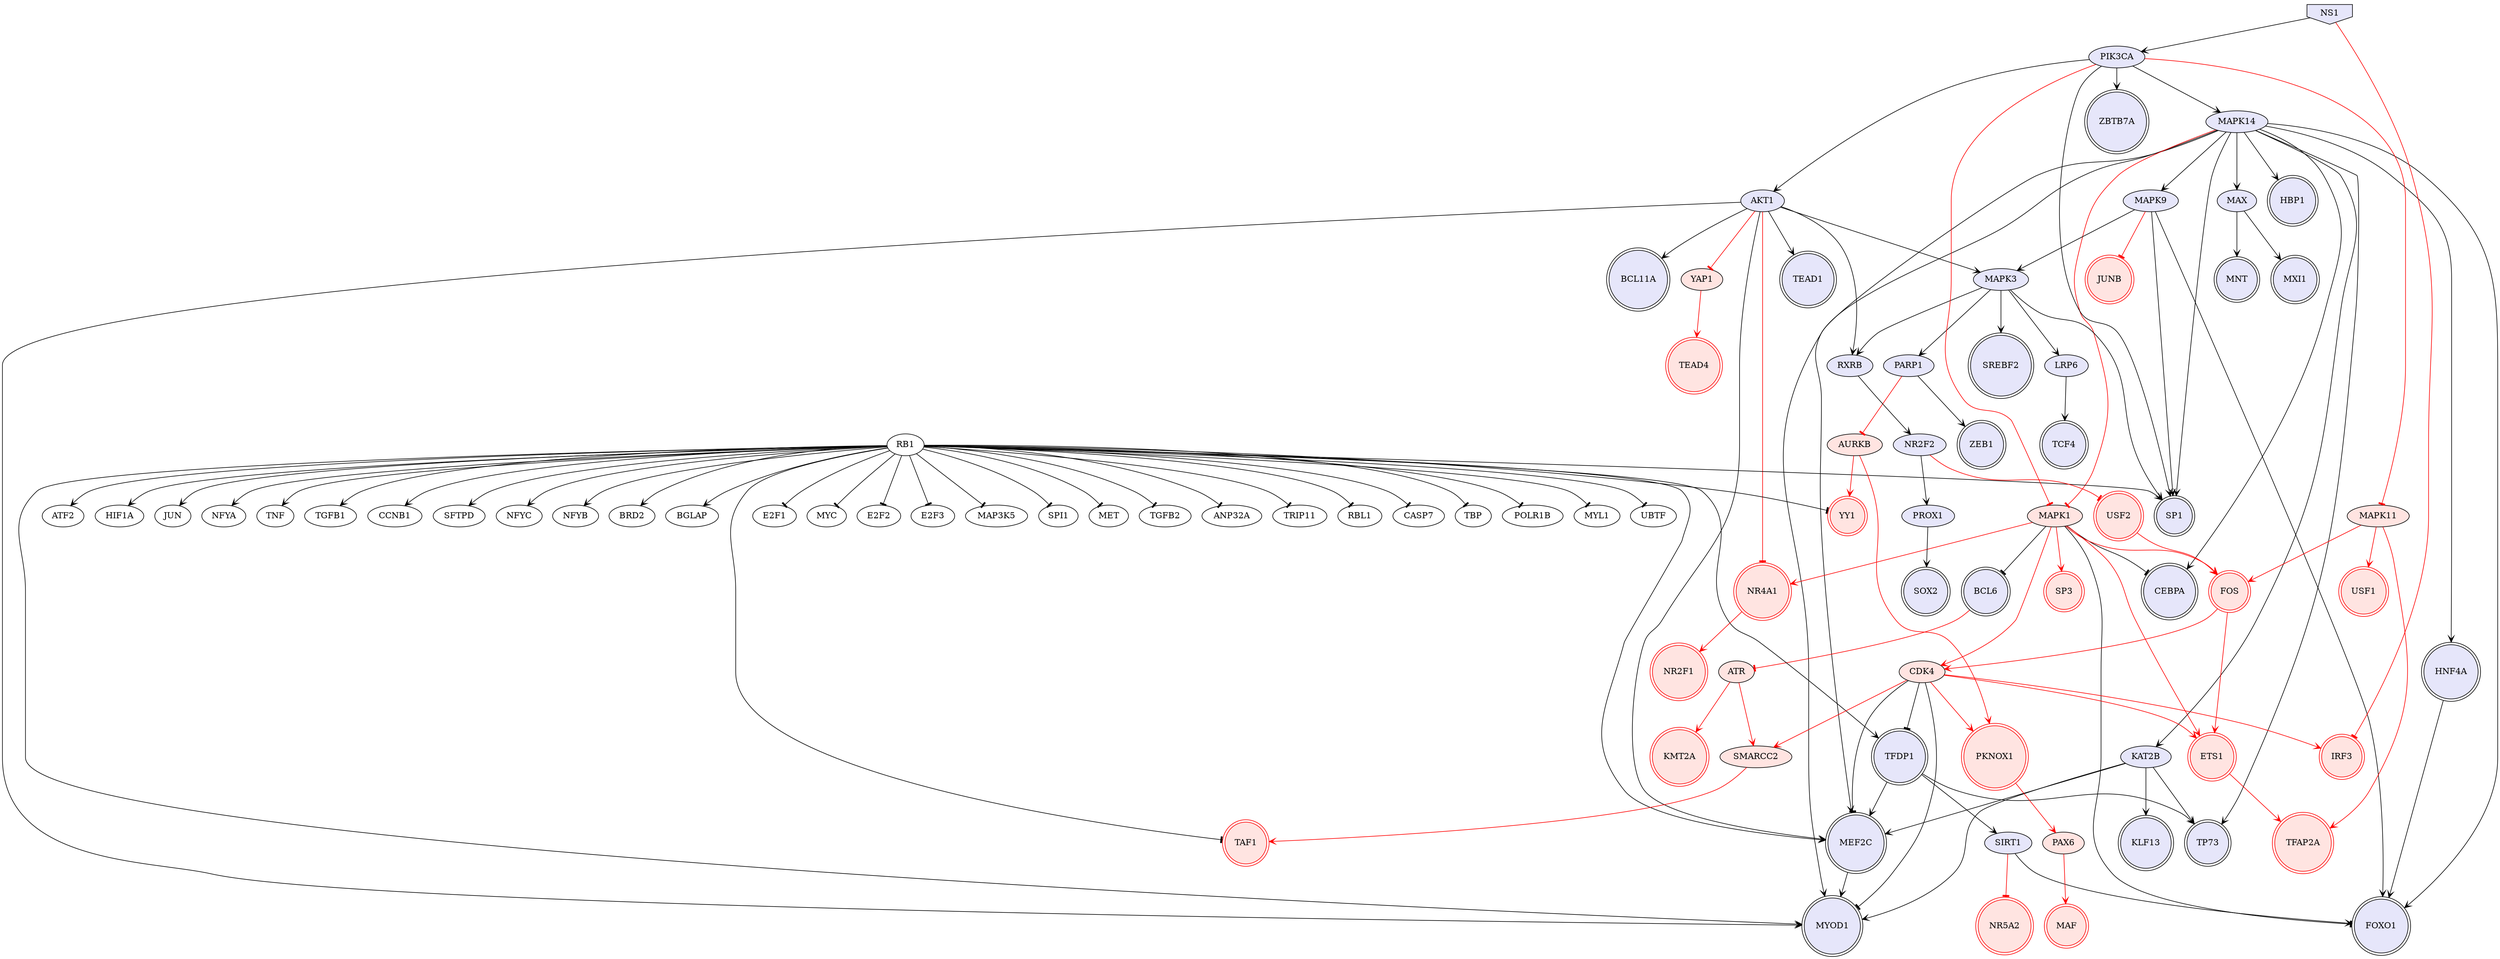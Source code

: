 digraph {

MAPK14->FOXO1 [penwidth=1, color=black, arrowhead="vee"]
MAPK14->TP73 [penwidth=1, color=black, arrowhead="vee"]
MAPK14->KAT2B [penwidth=1, color=black, arrowhead="vee"]
MAPK14->SP1 [penwidth=1, color=black, arrowhead="vee"]
MAPK14->CEBPA [penwidth=1, color=black, arrowhead="vee"]
MAPK14->MAPK9 [penwidth=1, color=black, arrowhead="vee"]
MAPK14->MAX [penwidth=1, color=black, arrowhead="vee"]
MAPK14->MEF2C [penwidth=1, color=black, arrowhead="vee"]
MAPK14->MYOD1 [penwidth=1, color=black, arrowhead="vee"]
MAPK14->HNF4A [penwidth=1, color=black, arrowhead="vee"]
MAPK14->HBP1 [penwidth=1, color=black, arrowhead="vee"]
MAPK3->PARP1 [penwidth=1, color=black, arrowhead="vee"]
MAPK3->SP1 [penwidth=1, color=black, arrowhead="vee"]
MAPK3->LRP6 [penwidth=1, color=black, arrowhead="vee"]
MAPK3->RXRB [penwidth=1, color=black, arrowhead="vee"]
MAPK3->SREBF2 [penwidth=1, color=black, arrowhead="vee"]
MAPK1->FOXO1 [penwidth=1, color=black, arrowhead="tee"]
MAPK1->CEBPA [penwidth=1, color=black, arrowhead="tee"]
MAPK1->BCL6 [penwidth=1, color=black, arrowhead="tee"]
AKT1->MAPK3 [penwidth=1, color=black, arrowhead="vee"]
AKT1->MEF2C [penwidth=1, color=black, arrowhead="vee"]
AKT1->RXRB [penwidth=1, color=black, arrowhead="vee"]
AKT1->TEAD1 [penwidth=1, color=black, arrowhead="vee"]
AKT1->MYOD1 [penwidth=1, color=black, arrowhead="vee"]
AKT1->BCL11A [penwidth=1, color=black, arrowhead="vee"]
KAT2B->TP73 [penwidth=1, color=black, arrowhead="vee"]
KAT2B->MEF2C [penwidth=1, color=black, arrowhead="vee"]
KAT2B->MYOD1 [penwidth=1, color=black, arrowhead="vee"]
KAT2B->KLF13 [penwidth=1, color=black, arrowhead="vee"]
PARP1->ZEB1 [penwidth=1, color=black, arrowhead="vee"]
RB1->E2F1 [penwidth=1, color=NA, arrowhead="tee"]
RB1->MYC [penwidth=1, color=NA, arrowhead="tee"]
RB1->E2F2 [penwidth=1, color=NA, arrowhead="tee"]
RB1->E2F3 [penwidth=1, color=NA, arrowhead="tee"]
RB1->TAF1 [penwidth=1, color=NA, arrowhead="tee"]
RB1->MAP3K5 [penwidth=1, color=NA, arrowhead="tee"]
RB1->SPI1 [penwidth=1, color=NA, arrowhead="tee"]
RB1->MET [penwidth=1, color=NA, arrowhead="tee"]
RB1->TGFB2 [penwidth=1, color=NA, arrowhead="tee"]
RB1->ANP32A [penwidth=1, color=NA, arrowhead="tee"]
RB1->TRIP11 [penwidth=1, color=NA, arrowhead="tee"]
RB1->YY1 [penwidth=1, color=NA, arrowhead="tee"]
RB1->RBL1 [penwidth=1, color=NA, arrowhead="tee"]
RB1->CASP7 [penwidth=1, color=NA, arrowhead="tee"]
RB1->TBP [penwidth=1, color=NA, arrowhead="tee"]
RB1->POLR1B [penwidth=1, color=NA, arrowhead="tee"]
RB1->MYL1 [penwidth=1, color=NA, arrowhead="tee"]
RB1->UBTF [penwidth=1, color=NA, arrowhead="tee"]
SIRT1->FOXO1 [penwidth=1, color=black, arrowhead="vee"]
MAPK9->MAPK3 [penwidth=1, color=black, arrowhead="vee"]
MAPK9->FOXO1 [penwidth=1, color=black, arrowhead="vee"]
MAPK9->SP1 [penwidth=1, color=black, arrowhead="vee"]
MAX->MXI1 [penwidth=1, color=black, arrowhead="vee"]
MAX->MNT [penwidth=1, color=black, arrowhead="vee"]
MEF2C->MYOD1 [penwidth=1, color=black, arrowhead="vee"]
LRP6->TCF4 [penwidth=1, color=black, arrowhead="vee"]
RXRB->NR2F2 [penwidth=1, color=black, arrowhead="vee"]
NR2F2->PROX1 [penwidth=1, color=black, arrowhead="vee"]
TFDP1->TP73 [penwidth=1, color=black, arrowhead="vee"]
TFDP1->SIRT1 [penwidth=1, color=black, arrowhead="vee"]
TFDP1->MEF2C [penwidth=1, color=black, arrowhead="vee"]
CDK4->MEF2C [penwidth=1, color=black, arrowhead="tee"]
CDK4->TFDP1 [penwidth=1, color=black, arrowhead="tee"]
CDK4->MYOD1 [penwidth=1, color=black, arrowhead="tee"]
PIK3CA->MAPK14 [penwidth=1, color=black, arrowhead="vee"]
PIK3CA->AKT1 [penwidth=1, color=black, arrowhead="vee"]
PIK3CA->SP1 [penwidth=1, color=black, arrowhead="vee"]
PIK3CA->ZBTB7A [penwidth=1, color=black, arrowhead="vee"]
HNF4A->FOXO1 [penwidth=1, color=black, arrowhead="vee"]
PROX1->SOX2 [penwidth=1, color=black, arrowhead="vee"]
NS1->PIK3CA [penwidth=1, color=black, arrowhead="vee"]
MAPK14->MAPK1 [penwidth=1, color=red, arrowhead="tee"]
MAPK1->FOS [penwidth=1, color=red, arrowhead="vee"]
MAPK1->SP3 [penwidth=1, color=red, arrowhead="vee"]
MAPK1->NR4A1 [penwidth=1, color=red, arrowhead="vee"]
MAPK1->CDK4 [penwidth=1, color=red, arrowhead="vee"]
MAPK1->ETS1 [penwidth=1, color=red, arrowhead="vee"]
AKT1->YAP1 [penwidth=1, color=red, arrowhead="tee"]
AKT1->NR4A1 [penwidth=1, color=red, arrowhead="tee"]
ATR->KMT2A [penwidth=1, color=red, arrowhead="vee"]
ATR->SMARCC2 [penwidth=1, color=red, arrowhead="vee"]
PAX6->MAF [penwidth=1, color=red, arrowhead="vee"]
PKNOX1->PAX6 [penwidth=1, color=red, arrowhead="vee"]
PARP1->AURKB [penwidth=1, color=red, arrowhead="tee"]
RB1->ATF2 [penwidth=1, color=NA, arrowhead="vee"]
RB1->HIF1A [penwidth=1, color=NA, arrowhead="vee"]
RB1->SP1 [penwidth=1, color=NA, arrowhead="vee"]
RB1->JUN [penwidth=1, color=NA, arrowhead="vee"]
RB1->NFYA [penwidth=1, color=NA, arrowhead="vee"]
RB1->TNF [penwidth=1, color=NA, arrowhead="vee"]
RB1->TGFB1 [penwidth=1, color=NA, arrowhead="vee"]
RB1->MEF2C [penwidth=1, color=NA, arrowhead="vee"]
RB1->TFDP1 [penwidth=1, color=NA, arrowhead="vee"]
RB1->MYOD1 [penwidth=1, color=NA, arrowhead="vee"]
RB1->CCNB1 [penwidth=1, color=NA, arrowhead="vee"]
RB1->SFTPD [penwidth=1, color=NA, arrowhead="vee"]
RB1->NFYC [penwidth=1, color=NA, arrowhead="vee"]
RB1->NFYB [penwidth=1, color=NA, arrowhead="vee"]
RB1->BRD2 [penwidth=1, color=NA, arrowhead="vee"]
RB1->BGLAP [penwidth=1, color=NA, arrowhead="vee"]
SIRT1->NR5A2 [penwidth=1, color=red, arrowhead="tee"]
FOS->CDK4 [penwidth=1, color=red, arrowhead="vee"]
FOS->ETS1 [penwidth=1, color=red, arrowhead="vee"]
MAPK11->FOS [penwidth=1, color=red, arrowhead="vee"]
MAPK11->USF1 [penwidth=1, color=red, arrowhead="vee"]
MAPK11->TFAP2A [penwidth=1, color=red, arrowhead="vee"]
AURKB->PKNOX1 [penwidth=1, color=red, arrowhead="vee"]
AURKB->YY1 [penwidth=1, color=red, arrowhead="vee"]
YAP1->TEAD4 [penwidth=1, color=red, arrowhead="vee"]
MAPK9->JUNB [penwidth=1, color=red, arrowhead="tee"]
NR2F2->USF2 [penwidth=1, color=red, arrowhead="tee"]
NR4A1->NR2F1 [penwidth=1, color=red, arrowhead="vee"]
CDK4->PKNOX1 [penwidth=1, color=red, arrowhead="vee"]
CDK4->IRF3 [penwidth=1, color=red, arrowhead="vee"]
CDK4->ETS1 [penwidth=1, color=red, arrowhead="vee"]
CDK4->SMARCC2 [penwidth=1, color=red, arrowhead="vee"]
ETS1->TFAP2A [penwidth=1, color=red, arrowhead="vee"]
PIK3CA->MAPK1 [penwidth=1, color=red, arrowhead="tee"]
PIK3CA->MAPK11 [penwidth=1, color=red, arrowhead="tee"]
USF2->FOS [penwidth=1, color=red, arrowhead="vee"]
SMARCC2->TAF1 [penwidth=1, color=red, arrowhead="vee"]
BCL6->ATR [penwidth=1, color=red, arrowhead="tee"]
NS1->IRF3 [penwidth=1, color=red, arrowhead="tee"]
NS1 [style=filled, color=black, fillcolor=lavender, shape=invhouse];
YY1 [style=filled, color=red, fillcolor=mistyrose, shape=doublecircle];
TCF4 [style=filled, color=black, fillcolor=lavender, shape=doublecircle];
JUNB [style=filled, color=red, fillcolor=mistyrose, shape=doublecircle];
SP1 [style=filled, color=black, fillcolor=lavender, shape=doublecircle];
MYOD1 [style=filled, color=black, fillcolor=lavender, shape=doublecircle];
TEAD4 [style=filled, color=red, fillcolor=mistyrose, shape=doublecircle];
MEF2C [style=filled, color=black, fillcolor=lavender, shape=doublecircle];
HBP1 [style=filled, color=black, fillcolor=lavender, shape=doublecircle];
NR4A1 [style=filled, color=red, fillcolor=mistyrose, shape=doublecircle];
FOS [style=filled, color=red, fillcolor=mistyrose, shape=doublecircle];
NR5A2 [style=filled, color=red, fillcolor=mistyrose, shape=doublecircle];
NR2F1 [style=filled, color=red, fillcolor=mistyrose, shape=doublecircle];
ETS1 [style=filled, color=red, fillcolor=mistyrose, shape=doublecircle];
FOXO1 [style=filled, color=black, fillcolor=lavender, shape=doublecircle];
TFAP2A [style=filled, color=red, fillcolor=mistyrose, shape=doublecircle];
TEAD1 [style=filled, color=black, fillcolor=lavender, shape=doublecircle];
IRF3 [style=filled, color=red, fillcolor=mistyrose, shape=doublecircle];
SP3 [style=filled, color=red, fillcolor=mistyrose, shape=doublecircle];
TP73 [style=filled, color=black, fillcolor=lavender, shape=doublecircle];
SREBF2 [style=filled, color=black, fillcolor=lavender, shape=doublecircle];
USF2 [style=filled, color=red, fillcolor=mistyrose, shape=doublecircle];
MNT [style=filled, color=black, fillcolor=lavender, shape=doublecircle];
HNF4A [style=filled, color=black, fillcolor=lavender, shape=doublecircle];
BCL6 [style=filled, color=black, fillcolor=lavender, shape=doublecircle];
ZBTB7A [style=filled, color=black, fillcolor=lavender, shape=doublecircle];
BCL11A [style=filled, color=black, fillcolor=lavender, shape=doublecircle];
TAF1 [style=filled, color=red, fillcolor=mistyrose, shape=doublecircle];
PKNOX1 [style=filled, color=red, fillcolor=mistyrose, shape=doublecircle];
KLF13 [style=filled, color=black, fillcolor=lavender, shape=doublecircle];
MXI1 [style=filled, color=black, fillcolor=lavender, shape=doublecircle];
CEBPA [style=filled, color=black, fillcolor=lavender, shape=doublecircle];
KMT2A [style=filled, color=red, fillcolor=mistyrose, shape=doublecircle];
SOX2 [style=filled, color=black, fillcolor=lavender, shape=doublecircle];
ZEB1 [style=filled, color=black, fillcolor=lavender, shape=doublecircle];
USF1 [style=filled, color=red, fillcolor=mistyrose, shape=doublecircle];
TFDP1 [style=filled, color=black, fillcolor=lavender, shape=doublecircle];
MAF [style=filled, color=red, fillcolor=mistyrose, shape=doublecircle];
MAPK14 [style=filled, fillcolor=lavender];
MAPK3 [style=filled, fillcolor=lavender];
MAPK1 [style=filled, fillcolor=mistyrose];
AKT1 [style=filled, fillcolor=lavender];
KAT2B [style=filled, fillcolor=lavender];
PARP1 [style=filled, fillcolor=lavender];
SIRT1 [style=filled, fillcolor=lavender];
MAPK9 [style=filled, fillcolor=lavender];
MAX [style=filled, fillcolor=lavender];
LRP6 [style=filled, fillcolor=lavender];
RXRB [style=filled, fillcolor=lavender];
NR2F2 [style=filled, fillcolor=lavender];
CDK4 [style=filled, fillcolor=mistyrose];
PIK3CA [style=filled, fillcolor=lavender];
PROX1 [style=filled, fillcolor=lavender];
ATR [style=filled, fillcolor=mistyrose];
PAX6 [style=filled, fillcolor=mistyrose];
MAPK11 [style=filled, fillcolor=mistyrose];
AURKB [style=filled, fillcolor=mistyrose];
YAP1 [style=filled, fillcolor=mistyrose];
SMARCC2 [style=filled, fillcolor=mistyrose];


}
